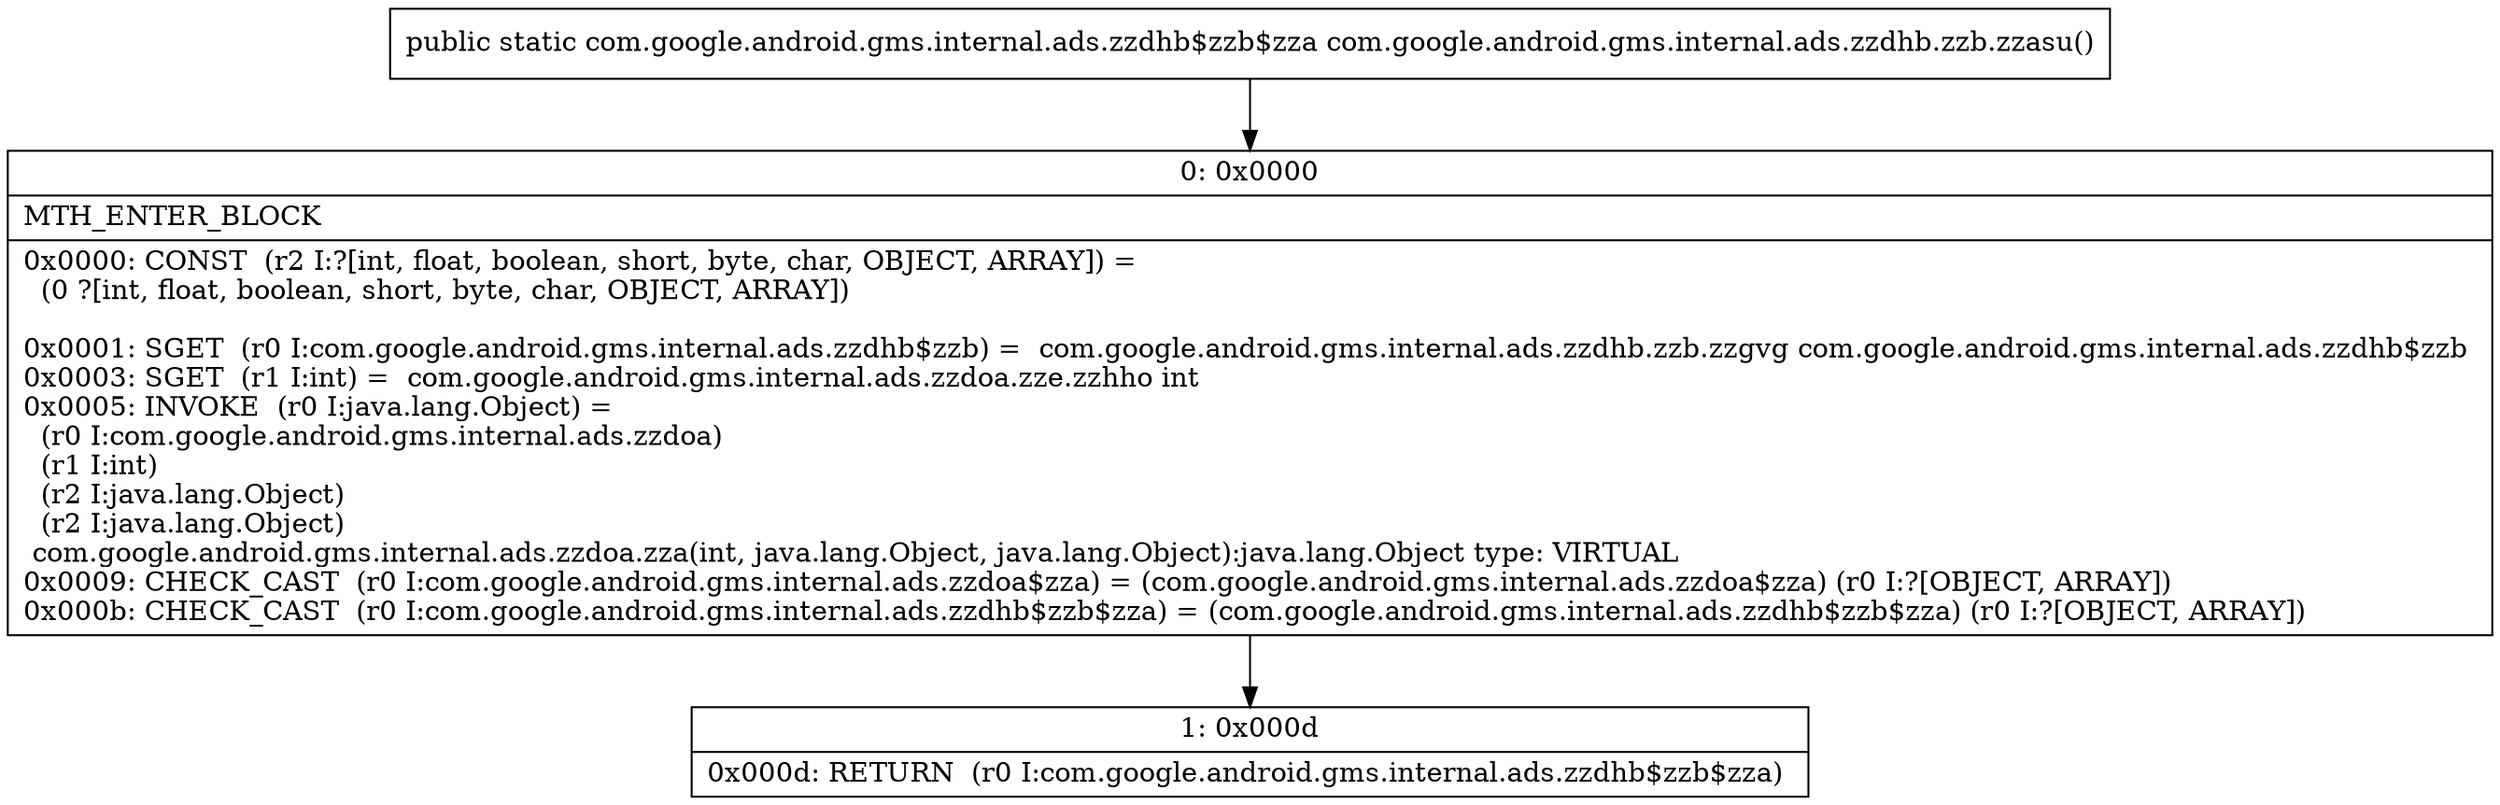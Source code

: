 digraph "CFG forcom.google.android.gms.internal.ads.zzdhb.zzb.zzasu()Lcom\/google\/android\/gms\/internal\/ads\/zzdhb$zzb$zza;" {
Node_0 [shape=record,label="{0\:\ 0x0000|MTH_ENTER_BLOCK\l|0x0000: CONST  (r2 I:?[int, float, boolean, short, byte, char, OBJECT, ARRAY]) = \l  (0 ?[int, float, boolean, short, byte, char, OBJECT, ARRAY])\l \l0x0001: SGET  (r0 I:com.google.android.gms.internal.ads.zzdhb$zzb) =  com.google.android.gms.internal.ads.zzdhb.zzb.zzgvg com.google.android.gms.internal.ads.zzdhb$zzb \l0x0003: SGET  (r1 I:int) =  com.google.android.gms.internal.ads.zzdoa.zze.zzhho int \l0x0005: INVOKE  (r0 I:java.lang.Object) = \l  (r0 I:com.google.android.gms.internal.ads.zzdoa)\l  (r1 I:int)\l  (r2 I:java.lang.Object)\l  (r2 I:java.lang.Object)\l com.google.android.gms.internal.ads.zzdoa.zza(int, java.lang.Object, java.lang.Object):java.lang.Object type: VIRTUAL \l0x0009: CHECK_CAST  (r0 I:com.google.android.gms.internal.ads.zzdoa$zza) = (com.google.android.gms.internal.ads.zzdoa$zza) (r0 I:?[OBJECT, ARRAY]) \l0x000b: CHECK_CAST  (r0 I:com.google.android.gms.internal.ads.zzdhb$zzb$zza) = (com.google.android.gms.internal.ads.zzdhb$zzb$zza) (r0 I:?[OBJECT, ARRAY]) \l}"];
Node_1 [shape=record,label="{1\:\ 0x000d|0x000d: RETURN  (r0 I:com.google.android.gms.internal.ads.zzdhb$zzb$zza) \l}"];
MethodNode[shape=record,label="{public static com.google.android.gms.internal.ads.zzdhb$zzb$zza com.google.android.gms.internal.ads.zzdhb.zzb.zzasu() }"];
MethodNode -> Node_0;
Node_0 -> Node_1;
}

